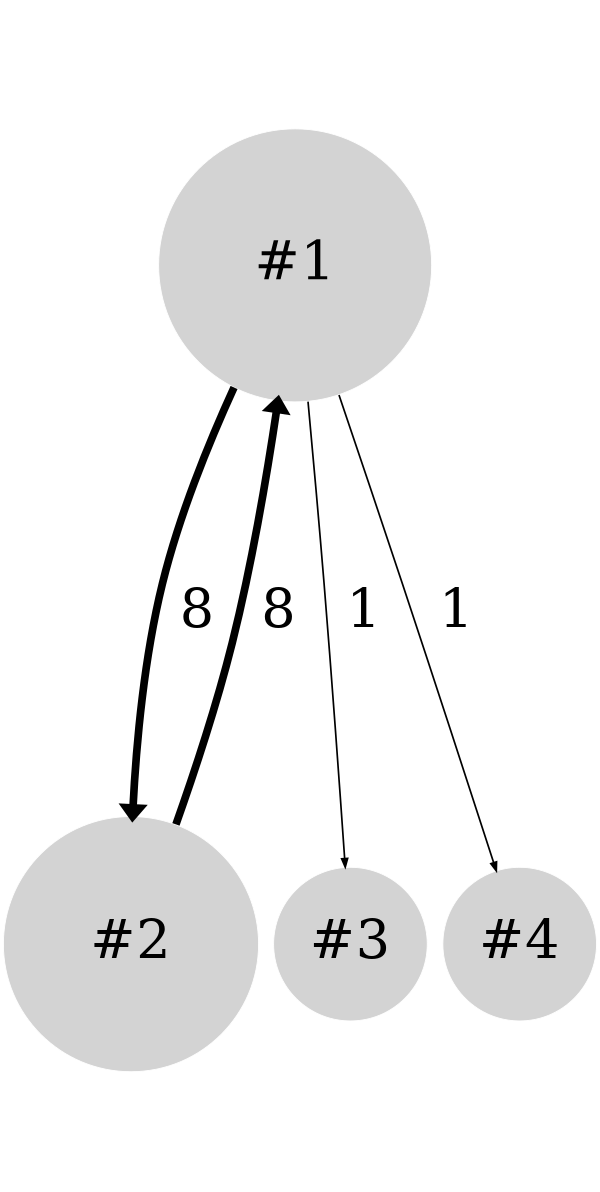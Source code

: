 digraph G {
bgcolor="#ffffff00"
ratio=2.0
graph [size="4.0,8.0", center=true];node [color=white, style=filled, fontsize=64];edge [fontsize=64];1 [label=" #1 ", shape=circle, width=4.459432, fillcolor=lightgray];
2 [label=" #2 ", shape=circle, width=4.169925, fillcolor=lightgray];
3 [label=" #3 ", shape=circle, width=2.000000, fillcolor=lightgray];
4 [label=" #4 ", shape=circle, width=2.000000, fillcolor=lightgray];
1 -> 2 [label=" 8 ", color=black, style=solid, penwidth=9.000000];
1 -> 3 [label=" 1 ", color=black, style=solid, penwidth=2.000000];
1 -> 4 [label=" 1 ", color=black, style=solid, penwidth=2.000000];
2 -> 1 [label=" 8 ", color=black, style=solid, penwidth=9.000000];
}
